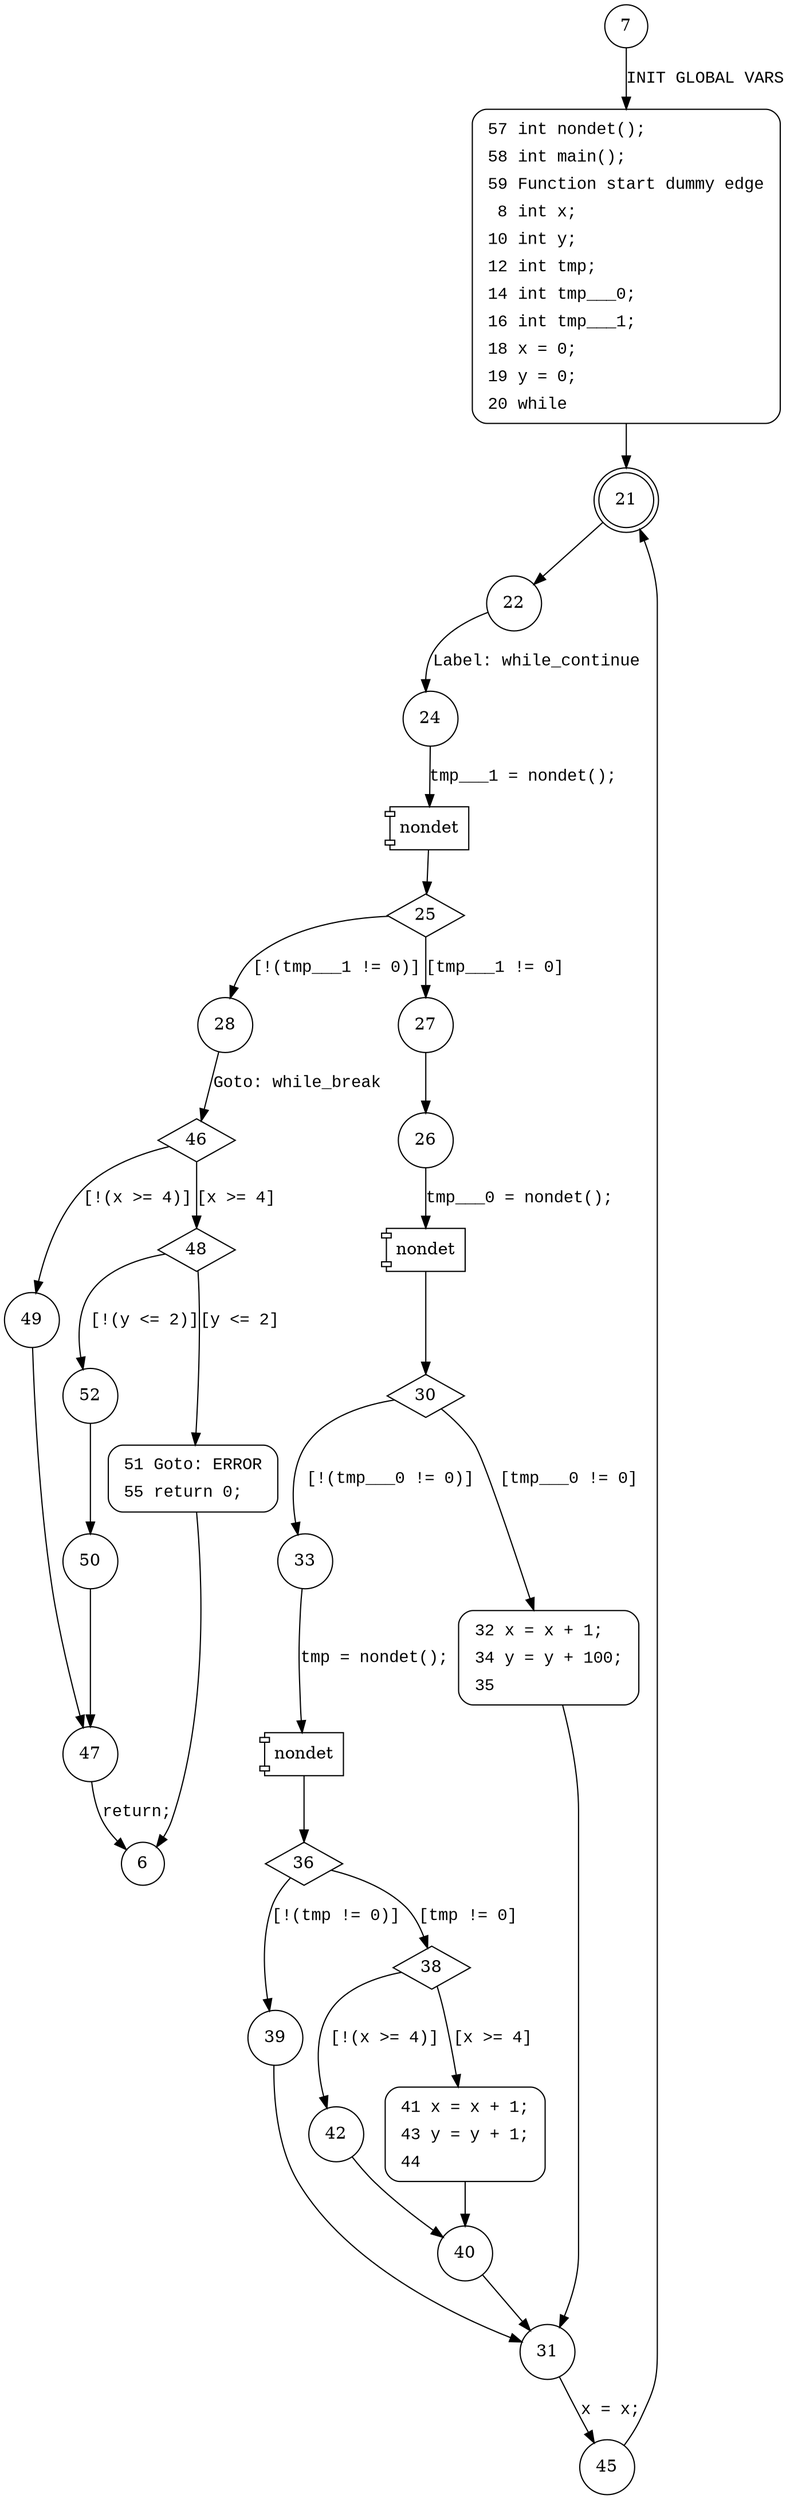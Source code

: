 digraph main {
7 [shape="circle"]
57 [shape="circle"]
21 [shape="doublecircle"]
22 [shape="circle"]
24 [shape="circle"]
25 [shape="diamond"]
28 [shape="circle"]
27 [shape="circle"]
26 [shape="circle"]
30 [shape="diamond"]
33 [shape="circle"]
32 [shape="circle"]
31 [shape="circle"]
45 [shape="circle"]
36 [shape="diamond"]
39 [shape="circle"]
38 [shape="diamond"]
42 [shape="circle"]
41 [shape="circle"]
40 [shape="circle"]
46 [shape="diamond"]
49 [shape="circle"]
48 [shape="diamond"]
52 [shape="circle"]
51 [shape="circle"]
50 [shape="circle"]
47 [shape="circle"]
6 [shape="circle"]
57 [style="filled,bold" penwidth="1" fillcolor="white" fontname="Courier New" shape="Mrecord" label=<<table border="0" cellborder="0" cellpadding="3" bgcolor="white"><tr><td align="right">57</td><td align="left">int nondet();</td></tr><tr><td align="right">58</td><td align="left">int main();</td></tr><tr><td align="right">59</td><td align="left">Function start dummy edge</td></tr><tr><td align="right">8</td><td align="left">int x;</td></tr><tr><td align="right">10</td><td align="left">int y;</td></tr><tr><td align="right">12</td><td align="left">int tmp;</td></tr><tr><td align="right">14</td><td align="left">int tmp___0;</td></tr><tr><td align="right">16</td><td align="left">int tmp___1;</td></tr><tr><td align="right">18</td><td align="left">x = 0;</td></tr><tr><td align="right">19</td><td align="left">y = 0;</td></tr><tr><td align="right">20</td><td align="left">while</td></tr></table>>]
57 -> 21[label=""]
32 [style="filled,bold" penwidth="1" fillcolor="white" fontname="Courier New" shape="Mrecord" label=<<table border="0" cellborder="0" cellpadding="3" bgcolor="white"><tr><td align="right">32</td><td align="left">x = x + 1;</td></tr><tr><td align="right">34</td><td align="left">y = y + 100;</td></tr><tr><td align="right">35</td><td align="left"></td></tr></table>>]
32 -> 31[label=""]
41 [style="filled,bold" penwidth="1" fillcolor="white" fontname="Courier New" shape="Mrecord" label=<<table border="0" cellborder="0" cellpadding="3" bgcolor="white"><tr><td align="right">41</td><td align="left">x = x + 1;</td></tr><tr><td align="right">43</td><td align="left">y = y + 1;</td></tr><tr><td align="right">44</td><td align="left"></td></tr></table>>]
41 -> 40[label=""]
51 [style="filled,bold" penwidth="1" fillcolor="white" fontname="Courier New" shape="Mrecord" label=<<table border="0" cellborder="0" cellpadding="3" bgcolor="white"><tr><td align="right">51</td><td align="left">Goto: ERROR</td></tr><tr><td align="right">55</td><td align="left">return 0;</td></tr></table>>]
51 -> 6[label=""]
7 -> 57 [label="INIT GLOBAL VARS" fontname="Courier New"]
21 -> 22 [label="" fontname="Courier New"]
100001 [shape="component" label="nondet"]
24 -> 100001 [label="tmp___1 = nondet();" fontname="Courier New"]
100001 -> 25 [label="" fontname="Courier New"]
25 -> 28 [label="[!(tmp___1 != 0)]" fontname="Courier New"]
25 -> 27 [label="[tmp___1 != 0]" fontname="Courier New"]
100002 [shape="component" label="nondet"]
26 -> 100002 [label="tmp___0 = nondet();" fontname="Courier New"]
100002 -> 30 [label="" fontname="Courier New"]
30 -> 33 [label="[!(tmp___0 != 0)]" fontname="Courier New"]
30 -> 32 [label="[tmp___0 != 0]" fontname="Courier New"]
31 -> 45 [label="x = x;" fontname="Courier New"]
100003 [shape="component" label="nondet"]
33 -> 100003 [label="tmp = nondet();" fontname="Courier New"]
100003 -> 36 [label="" fontname="Courier New"]
36 -> 39 [label="[!(tmp != 0)]" fontname="Courier New"]
36 -> 38 [label="[tmp != 0]" fontname="Courier New"]
38 -> 42 [label="[!(x >= 4)]" fontname="Courier New"]
38 -> 41 [label="[x >= 4]" fontname="Courier New"]
40 -> 31 [label="" fontname="Courier New"]
39 -> 31 [label="" fontname="Courier New"]
46 -> 49 [label="[!(x >= 4)]" fontname="Courier New"]
46 -> 48 [label="[x >= 4]" fontname="Courier New"]
48 -> 52 [label="[!(y <= 2)]" fontname="Courier New"]
48 -> 51 [label="[y <= 2]" fontname="Courier New"]
52 -> 50 [label="" fontname="Courier New"]
47 -> 6 [label="return;" fontname="Courier New"]
22 -> 24 [label="Label: while_continue" fontname="Courier New"]
27 -> 26 [label="" fontname="Courier New"]
45 -> 21 [label="" fontname="Courier New"]
42 -> 40 [label="" fontname="Courier New"]
28 -> 46 [label="Goto: while_break" fontname="Courier New"]
50 -> 47 [label="" fontname="Courier New"]
49 -> 47 [label="" fontname="Courier New"]
}